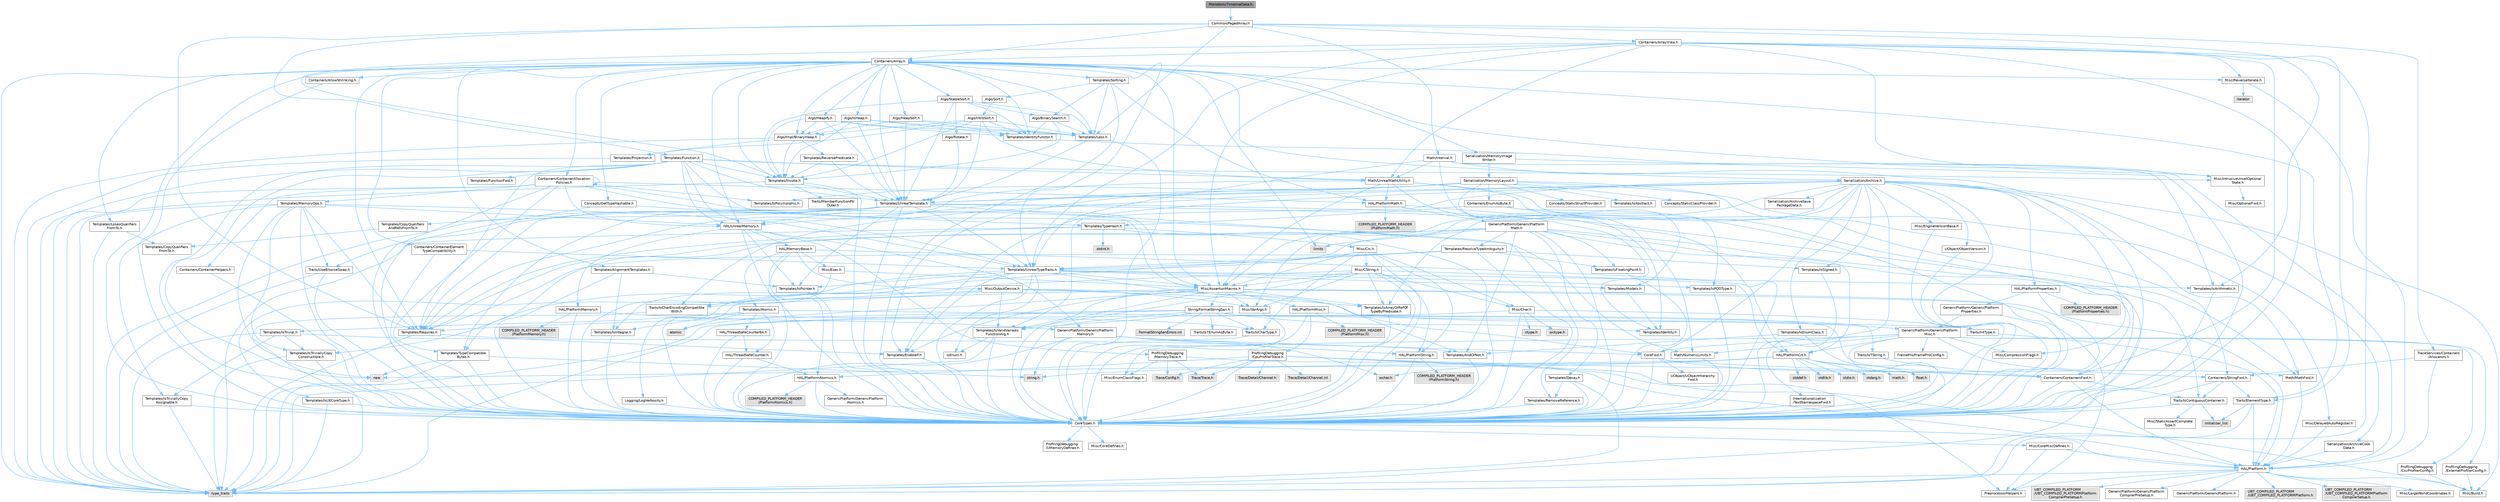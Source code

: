 digraph "MonotonicTimelineData.h"
{
 // INTERACTIVE_SVG=YES
 // LATEX_PDF_SIZE
  bgcolor="transparent";
  edge [fontname=Helvetica,fontsize=10,labelfontname=Helvetica,labelfontsize=10];
  node [fontname=Helvetica,fontsize=10,shape=box,height=0.2,width=0.4];
  Node1 [id="Node000001",label="MonotonicTimelineData.h",height=0.2,width=0.4,color="gray40", fillcolor="grey60", style="filled", fontcolor="black",tooltip=" "];
  Node1 -> Node2 [id="edge1_Node000001_Node000002",color="steelblue1",style="solid",tooltip=" "];
  Node2 [id="Node000002",label="Common/PagedArray.h",height=0.2,width=0.4,color="grey40", fillcolor="white", style="filled",URL="$d9/d7a/Developer_2TraceServices_2Public_2Common_2PagedArray_8h.html",tooltip=" "];
  Node2 -> Node3 [id="edge2_Node000002_Node000003",color="steelblue1",style="solid",tooltip=" "];
  Node3 [id="Node000003",label="TraceServices/Containers\l/Allocators.h",height=0.2,width=0.4,color="grey40", fillcolor="white", style="filled",URL="$db/db1/Allocators_8h.html",tooltip=" "];
  Node3 -> Node4 [id="edge3_Node000003_Node000004",color="steelblue1",style="solid",tooltip=" "];
  Node4 [id="Node000004",label="HAL/Platform.h",height=0.2,width=0.4,color="grey40", fillcolor="white", style="filled",URL="$d9/dd0/Platform_8h.html",tooltip=" "];
  Node4 -> Node5 [id="edge4_Node000004_Node000005",color="steelblue1",style="solid",tooltip=" "];
  Node5 [id="Node000005",label="Misc/Build.h",height=0.2,width=0.4,color="grey40", fillcolor="white", style="filled",URL="$d3/dbb/Build_8h.html",tooltip=" "];
  Node4 -> Node6 [id="edge5_Node000004_Node000006",color="steelblue1",style="solid",tooltip=" "];
  Node6 [id="Node000006",label="Misc/LargeWorldCoordinates.h",height=0.2,width=0.4,color="grey40", fillcolor="white", style="filled",URL="$d2/dcb/LargeWorldCoordinates_8h.html",tooltip=" "];
  Node4 -> Node7 [id="edge6_Node000004_Node000007",color="steelblue1",style="solid",tooltip=" "];
  Node7 [id="Node000007",label="type_traits",height=0.2,width=0.4,color="grey60", fillcolor="#E0E0E0", style="filled",tooltip=" "];
  Node4 -> Node8 [id="edge7_Node000004_Node000008",color="steelblue1",style="solid",tooltip=" "];
  Node8 [id="Node000008",label="PreprocessorHelpers.h",height=0.2,width=0.4,color="grey40", fillcolor="white", style="filled",URL="$db/ddb/PreprocessorHelpers_8h.html",tooltip=" "];
  Node4 -> Node9 [id="edge8_Node000004_Node000009",color="steelblue1",style="solid",tooltip=" "];
  Node9 [id="Node000009",label="UBT_COMPILED_PLATFORM\l/UBT_COMPILED_PLATFORMPlatform\lCompilerPreSetup.h",height=0.2,width=0.4,color="grey60", fillcolor="#E0E0E0", style="filled",tooltip=" "];
  Node4 -> Node10 [id="edge9_Node000004_Node000010",color="steelblue1",style="solid",tooltip=" "];
  Node10 [id="Node000010",label="GenericPlatform/GenericPlatform\lCompilerPreSetup.h",height=0.2,width=0.4,color="grey40", fillcolor="white", style="filled",URL="$d9/dc8/GenericPlatformCompilerPreSetup_8h.html",tooltip=" "];
  Node4 -> Node11 [id="edge10_Node000004_Node000011",color="steelblue1",style="solid",tooltip=" "];
  Node11 [id="Node000011",label="GenericPlatform/GenericPlatform.h",height=0.2,width=0.4,color="grey40", fillcolor="white", style="filled",URL="$d6/d84/GenericPlatform_8h.html",tooltip=" "];
  Node4 -> Node12 [id="edge11_Node000004_Node000012",color="steelblue1",style="solid",tooltip=" "];
  Node12 [id="Node000012",label="UBT_COMPILED_PLATFORM\l/UBT_COMPILED_PLATFORMPlatform.h",height=0.2,width=0.4,color="grey60", fillcolor="#E0E0E0", style="filled",tooltip=" "];
  Node4 -> Node13 [id="edge12_Node000004_Node000013",color="steelblue1",style="solid",tooltip=" "];
  Node13 [id="Node000013",label="UBT_COMPILED_PLATFORM\l/UBT_COMPILED_PLATFORMPlatform\lCompilerSetup.h",height=0.2,width=0.4,color="grey60", fillcolor="#E0E0E0", style="filled",tooltip=" "];
  Node3 -> Node14 [id="edge13_Node000003_Node000014",color="steelblue1",style="solid",tooltip=" "];
  Node14 [id="Node000014",label="Containers/StringFwd.h",height=0.2,width=0.4,color="grey40", fillcolor="white", style="filled",URL="$df/d37/StringFwd_8h.html",tooltip=" "];
  Node14 -> Node15 [id="edge14_Node000014_Node000015",color="steelblue1",style="solid",tooltip=" "];
  Node15 [id="Node000015",label="CoreTypes.h",height=0.2,width=0.4,color="grey40", fillcolor="white", style="filled",URL="$dc/dec/CoreTypes_8h.html",tooltip=" "];
  Node15 -> Node4 [id="edge15_Node000015_Node000004",color="steelblue1",style="solid",tooltip=" "];
  Node15 -> Node16 [id="edge16_Node000015_Node000016",color="steelblue1",style="solid",tooltip=" "];
  Node16 [id="Node000016",label="ProfilingDebugging\l/UMemoryDefines.h",height=0.2,width=0.4,color="grey40", fillcolor="white", style="filled",URL="$d2/da2/UMemoryDefines_8h.html",tooltip=" "];
  Node15 -> Node17 [id="edge17_Node000015_Node000017",color="steelblue1",style="solid",tooltip=" "];
  Node17 [id="Node000017",label="Misc/CoreMiscDefines.h",height=0.2,width=0.4,color="grey40", fillcolor="white", style="filled",URL="$da/d38/CoreMiscDefines_8h.html",tooltip=" "];
  Node17 -> Node4 [id="edge18_Node000017_Node000004",color="steelblue1",style="solid",tooltip=" "];
  Node17 -> Node8 [id="edge19_Node000017_Node000008",color="steelblue1",style="solid",tooltip=" "];
  Node15 -> Node18 [id="edge20_Node000015_Node000018",color="steelblue1",style="solid",tooltip=" "];
  Node18 [id="Node000018",label="Misc/CoreDefines.h",height=0.2,width=0.4,color="grey40", fillcolor="white", style="filled",URL="$d3/dd2/CoreDefines_8h.html",tooltip=" "];
  Node14 -> Node19 [id="edge21_Node000014_Node000019",color="steelblue1",style="solid",tooltip=" "];
  Node19 [id="Node000019",label="Traits/ElementType.h",height=0.2,width=0.4,color="grey40", fillcolor="white", style="filled",URL="$d5/d4f/ElementType_8h.html",tooltip=" "];
  Node19 -> Node4 [id="edge22_Node000019_Node000004",color="steelblue1",style="solid",tooltip=" "];
  Node19 -> Node20 [id="edge23_Node000019_Node000020",color="steelblue1",style="solid",tooltip=" "];
  Node20 [id="Node000020",label="initializer_list",height=0.2,width=0.4,color="grey60", fillcolor="#E0E0E0", style="filled",tooltip=" "];
  Node19 -> Node7 [id="edge24_Node000019_Node000007",color="steelblue1",style="solid",tooltip=" "];
  Node14 -> Node21 [id="edge25_Node000014_Node000021",color="steelblue1",style="solid",tooltip=" "];
  Node21 [id="Node000021",label="Traits/IsContiguousContainer.h",height=0.2,width=0.4,color="grey40", fillcolor="white", style="filled",URL="$d5/d3c/IsContiguousContainer_8h.html",tooltip=" "];
  Node21 -> Node15 [id="edge26_Node000021_Node000015",color="steelblue1",style="solid",tooltip=" "];
  Node21 -> Node22 [id="edge27_Node000021_Node000022",color="steelblue1",style="solid",tooltip=" "];
  Node22 [id="Node000022",label="Misc/StaticAssertComplete\lType.h",height=0.2,width=0.4,color="grey40", fillcolor="white", style="filled",URL="$d5/d4e/StaticAssertCompleteType_8h.html",tooltip=" "];
  Node21 -> Node20 [id="edge28_Node000021_Node000020",color="steelblue1",style="solid",tooltip=" "];
  Node2 -> Node23 [id="edge29_Node000002_Node000023",color="steelblue1",style="solid",tooltip=" "];
  Node23 [id="Node000023",label="Containers/Array.h",height=0.2,width=0.4,color="grey40", fillcolor="white", style="filled",URL="$df/dd0/Array_8h.html",tooltip=" "];
  Node23 -> Node15 [id="edge30_Node000023_Node000015",color="steelblue1",style="solid",tooltip=" "];
  Node23 -> Node24 [id="edge31_Node000023_Node000024",color="steelblue1",style="solid",tooltip=" "];
  Node24 [id="Node000024",label="Misc/AssertionMacros.h",height=0.2,width=0.4,color="grey40", fillcolor="white", style="filled",URL="$d0/dfa/AssertionMacros_8h.html",tooltip=" "];
  Node24 -> Node15 [id="edge32_Node000024_Node000015",color="steelblue1",style="solid",tooltip=" "];
  Node24 -> Node4 [id="edge33_Node000024_Node000004",color="steelblue1",style="solid",tooltip=" "];
  Node24 -> Node25 [id="edge34_Node000024_Node000025",color="steelblue1",style="solid",tooltip=" "];
  Node25 [id="Node000025",label="HAL/PlatformMisc.h",height=0.2,width=0.4,color="grey40", fillcolor="white", style="filled",URL="$d0/df5/PlatformMisc_8h.html",tooltip=" "];
  Node25 -> Node15 [id="edge35_Node000025_Node000015",color="steelblue1",style="solid",tooltip=" "];
  Node25 -> Node26 [id="edge36_Node000025_Node000026",color="steelblue1",style="solid",tooltip=" "];
  Node26 [id="Node000026",label="GenericPlatform/GenericPlatform\lMisc.h",height=0.2,width=0.4,color="grey40", fillcolor="white", style="filled",URL="$db/d9a/GenericPlatformMisc_8h.html",tooltip=" "];
  Node26 -> Node14 [id="edge37_Node000026_Node000014",color="steelblue1",style="solid",tooltip=" "];
  Node26 -> Node27 [id="edge38_Node000026_Node000027",color="steelblue1",style="solid",tooltip=" "];
  Node27 [id="Node000027",label="CoreFwd.h",height=0.2,width=0.4,color="grey40", fillcolor="white", style="filled",URL="$d1/d1e/CoreFwd_8h.html",tooltip=" "];
  Node27 -> Node15 [id="edge39_Node000027_Node000015",color="steelblue1",style="solid",tooltip=" "];
  Node27 -> Node28 [id="edge40_Node000027_Node000028",color="steelblue1",style="solid",tooltip=" "];
  Node28 [id="Node000028",label="Containers/ContainersFwd.h",height=0.2,width=0.4,color="grey40", fillcolor="white", style="filled",URL="$d4/d0a/ContainersFwd_8h.html",tooltip=" "];
  Node28 -> Node4 [id="edge41_Node000028_Node000004",color="steelblue1",style="solid",tooltip=" "];
  Node28 -> Node15 [id="edge42_Node000028_Node000015",color="steelblue1",style="solid",tooltip=" "];
  Node28 -> Node21 [id="edge43_Node000028_Node000021",color="steelblue1",style="solid",tooltip=" "];
  Node27 -> Node29 [id="edge44_Node000027_Node000029",color="steelblue1",style="solid",tooltip=" "];
  Node29 [id="Node000029",label="Math/MathFwd.h",height=0.2,width=0.4,color="grey40", fillcolor="white", style="filled",URL="$d2/d10/MathFwd_8h.html",tooltip=" "];
  Node29 -> Node4 [id="edge45_Node000029_Node000004",color="steelblue1",style="solid",tooltip=" "];
  Node27 -> Node30 [id="edge46_Node000027_Node000030",color="steelblue1",style="solid",tooltip=" "];
  Node30 [id="Node000030",label="UObject/UObjectHierarchy\lFwd.h",height=0.2,width=0.4,color="grey40", fillcolor="white", style="filled",URL="$d3/d13/UObjectHierarchyFwd_8h.html",tooltip=" "];
  Node26 -> Node15 [id="edge47_Node000026_Node000015",color="steelblue1",style="solid",tooltip=" "];
  Node26 -> Node31 [id="edge48_Node000026_Node000031",color="steelblue1",style="solid",tooltip=" "];
  Node31 [id="Node000031",label="FramePro/FrameProConfig.h",height=0.2,width=0.4,color="grey40", fillcolor="white", style="filled",URL="$d7/d90/FrameProConfig_8h.html",tooltip=" "];
  Node26 -> Node32 [id="edge49_Node000026_Node000032",color="steelblue1",style="solid",tooltip=" "];
  Node32 [id="Node000032",label="HAL/PlatformCrt.h",height=0.2,width=0.4,color="grey40", fillcolor="white", style="filled",URL="$d8/d75/PlatformCrt_8h.html",tooltip=" "];
  Node32 -> Node33 [id="edge50_Node000032_Node000033",color="steelblue1",style="solid",tooltip=" "];
  Node33 [id="Node000033",label="new",height=0.2,width=0.4,color="grey60", fillcolor="#E0E0E0", style="filled",tooltip=" "];
  Node32 -> Node34 [id="edge51_Node000032_Node000034",color="steelblue1",style="solid",tooltip=" "];
  Node34 [id="Node000034",label="wchar.h",height=0.2,width=0.4,color="grey60", fillcolor="#E0E0E0", style="filled",tooltip=" "];
  Node32 -> Node35 [id="edge52_Node000032_Node000035",color="steelblue1",style="solid",tooltip=" "];
  Node35 [id="Node000035",label="stddef.h",height=0.2,width=0.4,color="grey60", fillcolor="#E0E0E0", style="filled",tooltip=" "];
  Node32 -> Node36 [id="edge53_Node000032_Node000036",color="steelblue1",style="solid",tooltip=" "];
  Node36 [id="Node000036",label="stdlib.h",height=0.2,width=0.4,color="grey60", fillcolor="#E0E0E0", style="filled",tooltip=" "];
  Node32 -> Node37 [id="edge54_Node000032_Node000037",color="steelblue1",style="solid",tooltip=" "];
  Node37 [id="Node000037",label="stdio.h",height=0.2,width=0.4,color="grey60", fillcolor="#E0E0E0", style="filled",tooltip=" "];
  Node32 -> Node38 [id="edge55_Node000032_Node000038",color="steelblue1",style="solid",tooltip=" "];
  Node38 [id="Node000038",label="stdarg.h",height=0.2,width=0.4,color="grey60", fillcolor="#E0E0E0", style="filled",tooltip=" "];
  Node32 -> Node39 [id="edge56_Node000032_Node000039",color="steelblue1",style="solid",tooltip=" "];
  Node39 [id="Node000039",label="math.h",height=0.2,width=0.4,color="grey60", fillcolor="#E0E0E0", style="filled",tooltip=" "];
  Node32 -> Node40 [id="edge57_Node000032_Node000040",color="steelblue1",style="solid",tooltip=" "];
  Node40 [id="Node000040",label="float.h",height=0.2,width=0.4,color="grey60", fillcolor="#E0E0E0", style="filled",tooltip=" "];
  Node32 -> Node41 [id="edge58_Node000032_Node000041",color="steelblue1",style="solid",tooltip=" "];
  Node41 [id="Node000041",label="string.h",height=0.2,width=0.4,color="grey60", fillcolor="#E0E0E0", style="filled",tooltip=" "];
  Node26 -> Node42 [id="edge59_Node000026_Node000042",color="steelblue1",style="solid",tooltip=" "];
  Node42 [id="Node000042",label="Math/NumericLimits.h",height=0.2,width=0.4,color="grey40", fillcolor="white", style="filled",URL="$df/d1b/NumericLimits_8h.html",tooltip=" "];
  Node42 -> Node15 [id="edge60_Node000042_Node000015",color="steelblue1",style="solid",tooltip=" "];
  Node26 -> Node43 [id="edge61_Node000026_Node000043",color="steelblue1",style="solid",tooltip=" "];
  Node43 [id="Node000043",label="Misc/CompressionFlags.h",height=0.2,width=0.4,color="grey40", fillcolor="white", style="filled",URL="$d9/d76/CompressionFlags_8h.html",tooltip=" "];
  Node26 -> Node44 [id="edge62_Node000026_Node000044",color="steelblue1",style="solid",tooltip=" "];
  Node44 [id="Node000044",label="Misc/EnumClassFlags.h",height=0.2,width=0.4,color="grey40", fillcolor="white", style="filled",URL="$d8/de7/EnumClassFlags_8h.html",tooltip=" "];
  Node26 -> Node45 [id="edge63_Node000026_Node000045",color="steelblue1",style="solid",tooltip=" "];
  Node45 [id="Node000045",label="ProfilingDebugging\l/CsvProfilerConfig.h",height=0.2,width=0.4,color="grey40", fillcolor="white", style="filled",URL="$d3/d88/CsvProfilerConfig_8h.html",tooltip=" "];
  Node45 -> Node5 [id="edge64_Node000045_Node000005",color="steelblue1",style="solid",tooltip=" "];
  Node26 -> Node46 [id="edge65_Node000026_Node000046",color="steelblue1",style="solid",tooltip=" "];
  Node46 [id="Node000046",label="ProfilingDebugging\l/ExternalProfilerConfig.h",height=0.2,width=0.4,color="grey40", fillcolor="white", style="filled",URL="$d3/dbb/ExternalProfilerConfig_8h.html",tooltip=" "];
  Node46 -> Node5 [id="edge66_Node000046_Node000005",color="steelblue1",style="solid",tooltip=" "];
  Node25 -> Node47 [id="edge67_Node000025_Node000047",color="steelblue1",style="solid",tooltip=" "];
  Node47 [id="Node000047",label="COMPILED_PLATFORM_HEADER\l(PlatformMisc.h)",height=0.2,width=0.4,color="grey60", fillcolor="#E0E0E0", style="filled",tooltip=" "];
  Node25 -> Node48 [id="edge68_Node000025_Node000048",color="steelblue1",style="solid",tooltip=" "];
  Node48 [id="Node000048",label="ProfilingDebugging\l/CpuProfilerTrace.h",height=0.2,width=0.4,color="grey40", fillcolor="white", style="filled",URL="$da/dcb/CpuProfilerTrace_8h.html",tooltip=" "];
  Node48 -> Node15 [id="edge69_Node000048_Node000015",color="steelblue1",style="solid",tooltip=" "];
  Node48 -> Node28 [id="edge70_Node000048_Node000028",color="steelblue1",style="solid",tooltip=" "];
  Node48 -> Node49 [id="edge71_Node000048_Node000049",color="steelblue1",style="solid",tooltip=" "];
  Node49 [id="Node000049",label="HAL/PlatformAtomics.h",height=0.2,width=0.4,color="grey40", fillcolor="white", style="filled",URL="$d3/d36/PlatformAtomics_8h.html",tooltip=" "];
  Node49 -> Node15 [id="edge72_Node000049_Node000015",color="steelblue1",style="solid",tooltip=" "];
  Node49 -> Node50 [id="edge73_Node000049_Node000050",color="steelblue1",style="solid",tooltip=" "];
  Node50 [id="Node000050",label="GenericPlatform/GenericPlatform\lAtomics.h",height=0.2,width=0.4,color="grey40", fillcolor="white", style="filled",URL="$da/d72/GenericPlatformAtomics_8h.html",tooltip=" "];
  Node50 -> Node15 [id="edge74_Node000050_Node000015",color="steelblue1",style="solid",tooltip=" "];
  Node49 -> Node51 [id="edge75_Node000049_Node000051",color="steelblue1",style="solid",tooltip=" "];
  Node51 [id="Node000051",label="COMPILED_PLATFORM_HEADER\l(PlatformAtomics.h)",height=0.2,width=0.4,color="grey60", fillcolor="#E0E0E0", style="filled",tooltip=" "];
  Node48 -> Node8 [id="edge76_Node000048_Node000008",color="steelblue1",style="solid",tooltip=" "];
  Node48 -> Node5 [id="edge77_Node000048_Node000005",color="steelblue1",style="solid",tooltip=" "];
  Node48 -> Node52 [id="edge78_Node000048_Node000052",color="steelblue1",style="solid",tooltip=" "];
  Node52 [id="Node000052",label="Trace/Config.h",height=0.2,width=0.4,color="grey60", fillcolor="#E0E0E0", style="filled",tooltip=" "];
  Node48 -> Node53 [id="edge79_Node000048_Node000053",color="steelblue1",style="solid",tooltip=" "];
  Node53 [id="Node000053",label="Trace/Detail/Channel.h",height=0.2,width=0.4,color="grey60", fillcolor="#E0E0E0", style="filled",tooltip=" "];
  Node48 -> Node54 [id="edge80_Node000048_Node000054",color="steelblue1",style="solid",tooltip=" "];
  Node54 [id="Node000054",label="Trace/Detail/Channel.inl",height=0.2,width=0.4,color="grey60", fillcolor="#E0E0E0", style="filled",tooltip=" "];
  Node48 -> Node55 [id="edge81_Node000048_Node000055",color="steelblue1",style="solid",tooltip=" "];
  Node55 [id="Node000055",label="Trace/Trace.h",height=0.2,width=0.4,color="grey60", fillcolor="#E0E0E0", style="filled",tooltip=" "];
  Node24 -> Node8 [id="edge82_Node000024_Node000008",color="steelblue1",style="solid",tooltip=" "];
  Node24 -> Node56 [id="edge83_Node000024_Node000056",color="steelblue1",style="solid",tooltip=" "];
  Node56 [id="Node000056",label="Templates/EnableIf.h",height=0.2,width=0.4,color="grey40", fillcolor="white", style="filled",URL="$d7/d60/EnableIf_8h.html",tooltip=" "];
  Node56 -> Node15 [id="edge84_Node000056_Node000015",color="steelblue1",style="solid",tooltip=" "];
  Node24 -> Node57 [id="edge85_Node000024_Node000057",color="steelblue1",style="solid",tooltip=" "];
  Node57 [id="Node000057",label="Templates/IsArrayOrRefOf\lTypeByPredicate.h",height=0.2,width=0.4,color="grey40", fillcolor="white", style="filled",URL="$d6/da1/IsArrayOrRefOfTypeByPredicate_8h.html",tooltip=" "];
  Node57 -> Node15 [id="edge86_Node000057_Node000015",color="steelblue1",style="solid",tooltip=" "];
  Node24 -> Node58 [id="edge87_Node000024_Node000058",color="steelblue1",style="solid",tooltip=" "];
  Node58 [id="Node000058",label="Templates/IsValidVariadic\lFunctionArg.h",height=0.2,width=0.4,color="grey40", fillcolor="white", style="filled",URL="$d0/dc8/IsValidVariadicFunctionArg_8h.html",tooltip=" "];
  Node58 -> Node15 [id="edge88_Node000058_Node000015",color="steelblue1",style="solid",tooltip=" "];
  Node58 -> Node59 [id="edge89_Node000058_Node000059",color="steelblue1",style="solid",tooltip=" "];
  Node59 [id="Node000059",label="IsEnum.h",height=0.2,width=0.4,color="grey40", fillcolor="white", style="filled",URL="$d4/de5/IsEnum_8h.html",tooltip=" "];
  Node58 -> Node7 [id="edge90_Node000058_Node000007",color="steelblue1",style="solid",tooltip=" "];
  Node24 -> Node60 [id="edge91_Node000024_Node000060",color="steelblue1",style="solid",tooltip=" "];
  Node60 [id="Node000060",label="Traits/IsCharEncodingCompatible\lWith.h",height=0.2,width=0.4,color="grey40", fillcolor="white", style="filled",URL="$df/dd1/IsCharEncodingCompatibleWith_8h.html",tooltip=" "];
  Node60 -> Node7 [id="edge92_Node000060_Node000007",color="steelblue1",style="solid",tooltip=" "];
  Node60 -> Node61 [id="edge93_Node000060_Node000061",color="steelblue1",style="solid",tooltip=" "];
  Node61 [id="Node000061",label="Traits/IsCharType.h",height=0.2,width=0.4,color="grey40", fillcolor="white", style="filled",URL="$db/d51/IsCharType_8h.html",tooltip=" "];
  Node61 -> Node15 [id="edge94_Node000061_Node000015",color="steelblue1",style="solid",tooltip=" "];
  Node24 -> Node62 [id="edge95_Node000024_Node000062",color="steelblue1",style="solid",tooltip=" "];
  Node62 [id="Node000062",label="Misc/VarArgs.h",height=0.2,width=0.4,color="grey40", fillcolor="white", style="filled",URL="$d5/d6f/VarArgs_8h.html",tooltip=" "];
  Node62 -> Node15 [id="edge96_Node000062_Node000015",color="steelblue1",style="solid",tooltip=" "];
  Node24 -> Node63 [id="edge97_Node000024_Node000063",color="steelblue1",style="solid",tooltip=" "];
  Node63 [id="Node000063",label="String/FormatStringSan.h",height=0.2,width=0.4,color="grey40", fillcolor="white", style="filled",URL="$d3/d8b/FormatStringSan_8h.html",tooltip=" "];
  Node63 -> Node7 [id="edge98_Node000063_Node000007",color="steelblue1",style="solid",tooltip=" "];
  Node63 -> Node15 [id="edge99_Node000063_Node000015",color="steelblue1",style="solid",tooltip=" "];
  Node63 -> Node64 [id="edge100_Node000063_Node000064",color="steelblue1",style="solid",tooltip=" "];
  Node64 [id="Node000064",label="Templates/Requires.h",height=0.2,width=0.4,color="grey40", fillcolor="white", style="filled",URL="$dc/d96/Requires_8h.html",tooltip=" "];
  Node64 -> Node56 [id="edge101_Node000064_Node000056",color="steelblue1",style="solid",tooltip=" "];
  Node64 -> Node7 [id="edge102_Node000064_Node000007",color="steelblue1",style="solid",tooltip=" "];
  Node63 -> Node65 [id="edge103_Node000063_Node000065",color="steelblue1",style="solid",tooltip=" "];
  Node65 [id="Node000065",label="Templates/Identity.h",height=0.2,width=0.4,color="grey40", fillcolor="white", style="filled",URL="$d0/dd5/Identity_8h.html",tooltip=" "];
  Node63 -> Node58 [id="edge104_Node000063_Node000058",color="steelblue1",style="solid",tooltip=" "];
  Node63 -> Node61 [id="edge105_Node000063_Node000061",color="steelblue1",style="solid",tooltip=" "];
  Node63 -> Node66 [id="edge106_Node000063_Node000066",color="steelblue1",style="solid",tooltip=" "];
  Node66 [id="Node000066",label="Traits/IsTEnumAsByte.h",height=0.2,width=0.4,color="grey40", fillcolor="white", style="filled",URL="$d1/de6/IsTEnumAsByte_8h.html",tooltip=" "];
  Node63 -> Node67 [id="edge107_Node000063_Node000067",color="steelblue1",style="solid",tooltip=" "];
  Node67 [id="Node000067",label="Traits/IsTString.h",height=0.2,width=0.4,color="grey40", fillcolor="white", style="filled",URL="$d0/df8/IsTString_8h.html",tooltip=" "];
  Node67 -> Node28 [id="edge108_Node000067_Node000028",color="steelblue1",style="solid",tooltip=" "];
  Node63 -> Node28 [id="edge109_Node000063_Node000028",color="steelblue1",style="solid",tooltip=" "];
  Node63 -> Node68 [id="edge110_Node000063_Node000068",color="steelblue1",style="solid",tooltip=" "];
  Node68 [id="Node000068",label="FormatStringSanErrors.inl",height=0.2,width=0.4,color="grey60", fillcolor="#E0E0E0", style="filled",tooltip=" "];
  Node24 -> Node69 [id="edge111_Node000024_Node000069",color="steelblue1",style="solid",tooltip=" "];
  Node69 [id="Node000069",label="atomic",height=0.2,width=0.4,color="grey60", fillcolor="#E0E0E0", style="filled",tooltip=" "];
  Node23 -> Node70 [id="edge112_Node000023_Node000070",color="steelblue1",style="solid",tooltip=" "];
  Node70 [id="Node000070",label="Misc/IntrusiveUnsetOptional\lState.h",height=0.2,width=0.4,color="grey40", fillcolor="white", style="filled",URL="$d2/d0a/IntrusiveUnsetOptionalState_8h.html",tooltip=" "];
  Node70 -> Node71 [id="edge113_Node000070_Node000071",color="steelblue1",style="solid",tooltip=" "];
  Node71 [id="Node000071",label="Misc/OptionalFwd.h",height=0.2,width=0.4,color="grey40", fillcolor="white", style="filled",URL="$dc/d50/OptionalFwd_8h.html",tooltip=" "];
  Node23 -> Node72 [id="edge114_Node000023_Node000072",color="steelblue1",style="solid",tooltip=" "];
  Node72 [id="Node000072",label="Misc/ReverseIterate.h",height=0.2,width=0.4,color="grey40", fillcolor="white", style="filled",URL="$db/de3/ReverseIterate_8h.html",tooltip=" "];
  Node72 -> Node4 [id="edge115_Node000072_Node000004",color="steelblue1",style="solid",tooltip=" "];
  Node72 -> Node73 [id="edge116_Node000072_Node000073",color="steelblue1",style="solid",tooltip=" "];
  Node73 [id="Node000073",label="iterator",height=0.2,width=0.4,color="grey60", fillcolor="#E0E0E0", style="filled",tooltip=" "];
  Node23 -> Node74 [id="edge117_Node000023_Node000074",color="steelblue1",style="solid",tooltip=" "];
  Node74 [id="Node000074",label="HAL/UnrealMemory.h",height=0.2,width=0.4,color="grey40", fillcolor="white", style="filled",URL="$d9/d96/UnrealMemory_8h.html",tooltip=" "];
  Node74 -> Node15 [id="edge118_Node000074_Node000015",color="steelblue1",style="solid",tooltip=" "];
  Node74 -> Node75 [id="edge119_Node000074_Node000075",color="steelblue1",style="solid",tooltip=" "];
  Node75 [id="Node000075",label="GenericPlatform/GenericPlatform\lMemory.h",height=0.2,width=0.4,color="grey40", fillcolor="white", style="filled",URL="$dd/d22/GenericPlatformMemory_8h.html",tooltip=" "];
  Node75 -> Node27 [id="edge120_Node000075_Node000027",color="steelblue1",style="solid",tooltip=" "];
  Node75 -> Node15 [id="edge121_Node000075_Node000015",color="steelblue1",style="solid",tooltip=" "];
  Node75 -> Node76 [id="edge122_Node000075_Node000076",color="steelblue1",style="solid",tooltip=" "];
  Node76 [id="Node000076",label="HAL/PlatformString.h",height=0.2,width=0.4,color="grey40", fillcolor="white", style="filled",URL="$db/db5/PlatformString_8h.html",tooltip=" "];
  Node76 -> Node15 [id="edge123_Node000076_Node000015",color="steelblue1",style="solid",tooltip=" "];
  Node76 -> Node77 [id="edge124_Node000076_Node000077",color="steelblue1",style="solid",tooltip=" "];
  Node77 [id="Node000077",label="COMPILED_PLATFORM_HEADER\l(PlatformString.h)",height=0.2,width=0.4,color="grey60", fillcolor="#E0E0E0", style="filled",tooltip=" "];
  Node75 -> Node41 [id="edge125_Node000075_Node000041",color="steelblue1",style="solid",tooltip=" "];
  Node75 -> Node34 [id="edge126_Node000075_Node000034",color="steelblue1",style="solid",tooltip=" "];
  Node74 -> Node78 [id="edge127_Node000074_Node000078",color="steelblue1",style="solid",tooltip=" "];
  Node78 [id="Node000078",label="HAL/MemoryBase.h",height=0.2,width=0.4,color="grey40", fillcolor="white", style="filled",URL="$d6/d9f/MemoryBase_8h.html",tooltip=" "];
  Node78 -> Node15 [id="edge128_Node000078_Node000015",color="steelblue1",style="solid",tooltip=" "];
  Node78 -> Node49 [id="edge129_Node000078_Node000049",color="steelblue1",style="solid",tooltip=" "];
  Node78 -> Node32 [id="edge130_Node000078_Node000032",color="steelblue1",style="solid",tooltip=" "];
  Node78 -> Node79 [id="edge131_Node000078_Node000079",color="steelblue1",style="solid",tooltip=" "];
  Node79 [id="Node000079",label="Misc/Exec.h",height=0.2,width=0.4,color="grey40", fillcolor="white", style="filled",URL="$de/ddb/Exec_8h.html",tooltip=" "];
  Node79 -> Node15 [id="edge132_Node000079_Node000015",color="steelblue1",style="solid",tooltip=" "];
  Node79 -> Node24 [id="edge133_Node000079_Node000024",color="steelblue1",style="solid",tooltip=" "];
  Node78 -> Node80 [id="edge134_Node000078_Node000080",color="steelblue1",style="solid",tooltip=" "];
  Node80 [id="Node000080",label="Misc/OutputDevice.h",height=0.2,width=0.4,color="grey40", fillcolor="white", style="filled",URL="$d7/d32/OutputDevice_8h.html",tooltip=" "];
  Node80 -> Node27 [id="edge135_Node000080_Node000027",color="steelblue1",style="solid",tooltip=" "];
  Node80 -> Node15 [id="edge136_Node000080_Node000015",color="steelblue1",style="solid",tooltip=" "];
  Node80 -> Node81 [id="edge137_Node000080_Node000081",color="steelblue1",style="solid",tooltip=" "];
  Node81 [id="Node000081",label="Logging/LogVerbosity.h",height=0.2,width=0.4,color="grey40", fillcolor="white", style="filled",URL="$d2/d8f/LogVerbosity_8h.html",tooltip=" "];
  Node81 -> Node15 [id="edge138_Node000081_Node000015",color="steelblue1",style="solid",tooltip=" "];
  Node80 -> Node62 [id="edge139_Node000080_Node000062",color="steelblue1",style="solid",tooltip=" "];
  Node80 -> Node57 [id="edge140_Node000080_Node000057",color="steelblue1",style="solid",tooltip=" "];
  Node80 -> Node58 [id="edge141_Node000080_Node000058",color="steelblue1",style="solid",tooltip=" "];
  Node80 -> Node60 [id="edge142_Node000080_Node000060",color="steelblue1",style="solid",tooltip=" "];
  Node78 -> Node82 [id="edge143_Node000078_Node000082",color="steelblue1",style="solid",tooltip=" "];
  Node82 [id="Node000082",label="Templates/Atomic.h",height=0.2,width=0.4,color="grey40", fillcolor="white", style="filled",URL="$d3/d91/Atomic_8h.html",tooltip=" "];
  Node82 -> Node83 [id="edge144_Node000082_Node000083",color="steelblue1",style="solid",tooltip=" "];
  Node83 [id="Node000083",label="HAL/ThreadSafeCounter.h",height=0.2,width=0.4,color="grey40", fillcolor="white", style="filled",URL="$dc/dc9/ThreadSafeCounter_8h.html",tooltip=" "];
  Node83 -> Node15 [id="edge145_Node000083_Node000015",color="steelblue1",style="solid",tooltip=" "];
  Node83 -> Node49 [id="edge146_Node000083_Node000049",color="steelblue1",style="solid",tooltip=" "];
  Node82 -> Node84 [id="edge147_Node000082_Node000084",color="steelblue1",style="solid",tooltip=" "];
  Node84 [id="Node000084",label="HAL/ThreadSafeCounter64.h",height=0.2,width=0.4,color="grey40", fillcolor="white", style="filled",URL="$d0/d12/ThreadSafeCounter64_8h.html",tooltip=" "];
  Node84 -> Node15 [id="edge148_Node000084_Node000015",color="steelblue1",style="solid",tooltip=" "];
  Node84 -> Node83 [id="edge149_Node000084_Node000083",color="steelblue1",style="solid",tooltip=" "];
  Node82 -> Node85 [id="edge150_Node000082_Node000085",color="steelblue1",style="solid",tooltip=" "];
  Node85 [id="Node000085",label="Templates/IsIntegral.h",height=0.2,width=0.4,color="grey40", fillcolor="white", style="filled",URL="$da/d64/IsIntegral_8h.html",tooltip=" "];
  Node85 -> Node15 [id="edge151_Node000085_Node000015",color="steelblue1",style="solid",tooltip=" "];
  Node82 -> Node86 [id="edge152_Node000082_Node000086",color="steelblue1",style="solid",tooltip=" "];
  Node86 [id="Node000086",label="Templates/IsTrivial.h",height=0.2,width=0.4,color="grey40", fillcolor="white", style="filled",URL="$da/d4c/IsTrivial_8h.html",tooltip=" "];
  Node86 -> Node87 [id="edge153_Node000086_Node000087",color="steelblue1",style="solid",tooltip=" "];
  Node87 [id="Node000087",label="Templates/AndOrNot.h",height=0.2,width=0.4,color="grey40", fillcolor="white", style="filled",URL="$db/d0a/AndOrNot_8h.html",tooltip=" "];
  Node87 -> Node15 [id="edge154_Node000087_Node000015",color="steelblue1",style="solid",tooltip=" "];
  Node86 -> Node88 [id="edge155_Node000086_Node000088",color="steelblue1",style="solid",tooltip=" "];
  Node88 [id="Node000088",label="Templates/IsTriviallyCopy\lConstructible.h",height=0.2,width=0.4,color="grey40", fillcolor="white", style="filled",URL="$d3/d78/IsTriviallyCopyConstructible_8h.html",tooltip=" "];
  Node88 -> Node15 [id="edge156_Node000088_Node000015",color="steelblue1",style="solid",tooltip=" "];
  Node88 -> Node7 [id="edge157_Node000088_Node000007",color="steelblue1",style="solid",tooltip=" "];
  Node86 -> Node89 [id="edge158_Node000086_Node000089",color="steelblue1",style="solid",tooltip=" "];
  Node89 [id="Node000089",label="Templates/IsTriviallyCopy\lAssignable.h",height=0.2,width=0.4,color="grey40", fillcolor="white", style="filled",URL="$d2/df2/IsTriviallyCopyAssignable_8h.html",tooltip=" "];
  Node89 -> Node15 [id="edge159_Node000089_Node000015",color="steelblue1",style="solid",tooltip=" "];
  Node89 -> Node7 [id="edge160_Node000089_Node000007",color="steelblue1",style="solid",tooltip=" "];
  Node86 -> Node7 [id="edge161_Node000086_Node000007",color="steelblue1",style="solid",tooltip=" "];
  Node82 -> Node90 [id="edge162_Node000082_Node000090",color="steelblue1",style="solid",tooltip=" "];
  Node90 [id="Node000090",label="Traits/IntType.h",height=0.2,width=0.4,color="grey40", fillcolor="white", style="filled",URL="$d7/deb/IntType_8h.html",tooltip=" "];
  Node90 -> Node4 [id="edge163_Node000090_Node000004",color="steelblue1",style="solid",tooltip=" "];
  Node82 -> Node69 [id="edge164_Node000082_Node000069",color="steelblue1",style="solid",tooltip=" "];
  Node74 -> Node91 [id="edge165_Node000074_Node000091",color="steelblue1",style="solid",tooltip=" "];
  Node91 [id="Node000091",label="HAL/PlatformMemory.h",height=0.2,width=0.4,color="grey40", fillcolor="white", style="filled",URL="$de/d68/PlatformMemory_8h.html",tooltip=" "];
  Node91 -> Node15 [id="edge166_Node000091_Node000015",color="steelblue1",style="solid",tooltip=" "];
  Node91 -> Node75 [id="edge167_Node000091_Node000075",color="steelblue1",style="solid",tooltip=" "];
  Node91 -> Node92 [id="edge168_Node000091_Node000092",color="steelblue1",style="solid",tooltip=" "];
  Node92 [id="Node000092",label="COMPILED_PLATFORM_HEADER\l(PlatformMemory.h)",height=0.2,width=0.4,color="grey60", fillcolor="#E0E0E0", style="filled",tooltip=" "];
  Node74 -> Node93 [id="edge169_Node000074_Node000093",color="steelblue1",style="solid",tooltip=" "];
  Node93 [id="Node000093",label="ProfilingDebugging\l/MemoryTrace.h",height=0.2,width=0.4,color="grey40", fillcolor="white", style="filled",URL="$da/dd7/MemoryTrace_8h.html",tooltip=" "];
  Node93 -> Node4 [id="edge170_Node000093_Node000004",color="steelblue1",style="solid",tooltip=" "];
  Node93 -> Node44 [id="edge171_Node000093_Node000044",color="steelblue1",style="solid",tooltip=" "];
  Node93 -> Node52 [id="edge172_Node000093_Node000052",color="steelblue1",style="solid",tooltip=" "];
  Node93 -> Node55 [id="edge173_Node000093_Node000055",color="steelblue1",style="solid",tooltip=" "];
  Node74 -> Node94 [id="edge174_Node000074_Node000094",color="steelblue1",style="solid",tooltip=" "];
  Node94 [id="Node000094",label="Templates/IsPointer.h",height=0.2,width=0.4,color="grey40", fillcolor="white", style="filled",URL="$d7/d05/IsPointer_8h.html",tooltip=" "];
  Node94 -> Node15 [id="edge175_Node000094_Node000015",color="steelblue1",style="solid",tooltip=" "];
  Node23 -> Node95 [id="edge176_Node000023_Node000095",color="steelblue1",style="solid",tooltip=" "];
  Node95 [id="Node000095",label="Templates/UnrealTypeTraits.h",height=0.2,width=0.4,color="grey40", fillcolor="white", style="filled",URL="$d2/d2d/UnrealTypeTraits_8h.html",tooltip=" "];
  Node95 -> Node15 [id="edge177_Node000095_Node000015",color="steelblue1",style="solid",tooltip=" "];
  Node95 -> Node94 [id="edge178_Node000095_Node000094",color="steelblue1",style="solid",tooltip=" "];
  Node95 -> Node24 [id="edge179_Node000095_Node000024",color="steelblue1",style="solid",tooltip=" "];
  Node95 -> Node87 [id="edge180_Node000095_Node000087",color="steelblue1",style="solid",tooltip=" "];
  Node95 -> Node56 [id="edge181_Node000095_Node000056",color="steelblue1",style="solid",tooltip=" "];
  Node95 -> Node96 [id="edge182_Node000095_Node000096",color="steelblue1",style="solid",tooltip=" "];
  Node96 [id="Node000096",label="Templates/IsArithmetic.h",height=0.2,width=0.4,color="grey40", fillcolor="white", style="filled",URL="$d2/d5d/IsArithmetic_8h.html",tooltip=" "];
  Node96 -> Node15 [id="edge183_Node000096_Node000015",color="steelblue1",style="solid",tooltip=" "];
  Node95 -> Node59 [id="edge184_Node000095_Node000059",color="steelblue1",style="solid",tooltip=" "];
  Node95 -> Node97 [id="edge185_Node000095_Node000097",color="steelblue1",style="solid",tooltip=" "];
  Node97 [id="Node000097",label="Templates/Models.h",height=0.2,width=0.4,color="grey40", fillcolor="white", style="filled",URL="$d3/d0c/Models_8h.html",tooltip=" "];
  Node97 -> Node65 [id="edge186_Node000097_Node000065",color="steelblue1",style="solid",tooltip=" "];
  Node95 -> Node98 [id="edge187_Node000095_Node000098",color="steelblue1",style="solid",tooltip=" "];
  Node98 [id="Node000098",label="Templates/IsPODType.h",height=0.2,width=0.4,color="grey40", fillcolor="white", style="filled",URL="$d7/db1/IsPODType_8h.html",tooltip=" "];
  Node98 -> Node15 [id="edge188_Node000098_Node000015",color="steelblue1",style="solid",tooltip=" "];
  Node95 -> Node99 [id="edge189_Node000095_Node000099",color="steelblue1",style="solid",tooltip=" "];
  Node99 [id="Node000099",label="Templates/IsUECoreType.h",height=0.2,width=0.4,color="grey40", fillcolor="white", style="filled",URL="$d1/db8/IsUECoreType_8h.html",tooltip=" "];
  Node99 -> Node15 [id="edge190_Node000099_Node000015",color="steelblue1",style="solid",tooltip=" "];
  Node99 -> Node7 [id="edge191_Node000099_Node000007",color="steelblue1",style="solid",tooltip=" "];
  Node95 -> Node88 [id="edge192_Node000095_Node000088",color="steelblue1",style="solid",tooltip=" "];
  Node23 -> Node100 [id="edge193_Node000023_Node000100",color="steelblue1",style="solid",tooltip=" "];
  Node100 [id="Node000100",label="Templates/UnrealTemplate.h",height=0.2,width=0.4,color="grey40", fillcolor="white", style="filled",URL="$d4/d24/UnrealTemplate_8h.html",tooltip=" "];
  Node100 -> Node15 [id="edge194_Node000100_Node000015",color="steelblue1",style="solid",tooltip=" "];
  Node100 -> Node94 [id="edge195_Node000100_Node000094",color="steelblue1",style="solid",tooltip=" "];
  Node100 -> Node74 [id="edge196_Node000100_Node000074",color="steelblue1",style="solid",tooltip=" "];
  Node100 -> Node101 [id="edge197_Node000100_Node000101",color="steelblue1",style="solid",tooltip=" "];
  Node101 [id="Node000101",label="Templates/CopyQualifiers\lAndRefsFromTo.h",height=0.2,width=0.4,color="grey40", fillcolor="white", style="filled",URL="$d3/db3/CopyQualifiersAndRefsFromTo_8h.html",tooltip=" "];
  Node101 -> Node102 [id="edge198_Node000101_Node000102",color="steelblue1",style="solid",tooltip=" "];
  Node102 [id="Node000102",label="Templates/CopyQualifiers\lFromTo.h",height=0.2,width=0.4,color="grey40", fillcolor="white", style="filled",URL="$d5/db4/CopyQualifiersFromTo_8h.html",tooltip=" "];
  Node100 -> Node95 [id="edge199_Node000100_Node000095",color="steelblue1",style="solid",tooltip=" "];
  Node100 -> Node103 [id="edge200_Node000100_Node000103",color="steelblue1",style="solid",tooltip=" "];
  Node103 [id="Node000103",label="Templates/RemoveReference.h",height=0.2,width=0.4,color="grey40", fillcolor="white", style="filled",URL="$da/dbe/RemoveReference_8h.html",tooltip=" "];
  Node103 -> Node15 [id="edge201_Node000103_Node000015",color="steelblue1",style="solid",tooltip=" "];
  Node100 -> Node64 [id="edge202_Node000100_Node000064",color="steelblue1",style="solid",tooltip=" "];
  Node100 -> Node104 [id="edge203_Node000100_Node000104",color="steelblue1",style="solid",tooltip=" "];
  Node104 [id="Node000104",label="Templates/TypeCompatible\lBytes.h",height=0.2,width=0.4,color="grey40", fillcolor="white", style="filled",URL="$df/d0a/TypeCompatibleBytes_8h.html",tooltip=" "];
  Node104 -> Node15 [id="edge204_Node000104_Node000015",color="steelblue1",style="solid",tooltip=" "];
  Node104 -> Node41 [id="edge205_Node000104_Node000041",color="steelblue1",style="solid",tooltip=" "];
  Node104 -> Node33 [id="edge206_Node000104_Node000033",color="steelblue1",style="solid",tooltip=" "];
  Node104 -> Node7 [id="edge207_Node000104_Node000007",color="steelblue1",style="solid",tooltip=" "];
  Node100 -> Node65 [id="edge208_Node000100_Node000065",color="steelblue1",style="solid",tooltip=" "];
  Node100 -> Node21 [id="edge209_Node000100_Node000021",color="steelblue1",style="solid",tooltip=" "];
  Node100 -> Node105 [id="edge210_Node000100_Node000105",color="steelblue1",style="solid",tooltip=" "];
  Node105 [id="Node000105",label="Traits/UseBitwiseSwap.h",height=0.2,width=0.4,color="grey40", fillcolor="white", style="filled",URL="$db/df3/UseBitwiseSwap_8h.html",tooltip=" "];
  Node105 -> Node15 [id="edge211_Node000105_Node000015",color="steelblue1",style="solid",tooltip=" "];
  Node105 -> Node7 [id="edge212_Node000105_Node000007",color="steelblue1",style="solid",tooltip=" "];
  Node100 -> Node7 [id="edge213_Node000100_Node000007",color="steelblue1",style="solid",tooltip=" "];
  Node23 -> Node106 [id="edge214_Node000023_Node000106",color="steelblue1",style="solid",tooltip=" "];
  Node106 [id="Node000106",label="Containers/AllowShrinking.h",height=0.2,width=0.4,color="grey40", fillcolor="white", style="filled",URL="$d7/d1a/AllowShrinking_8h.html",tooltip=" "];
  Node106 -> Node15 [id="edge215_Node000106_Node000015",color="steelblue1",style="solid",tooltip=" "];
  Node23 -> Node107 [id="edge216_Node000023_Node000107",color="steelblue1",style="solid",tooltip=" "];
  Node107 [id="Node000107",label="Containers/ContainerAllocation\lPolicies.h",height=0.2,width=0.4,color="grey40", fillcolor="white", style="filled",URL="$d7/dff/ContainerAllocationPolicies_8h.html",tooltip=" "];
  Node107 -> Node15 [id="edge217_Node000107_Node000015",color="steelblue1",style="solid",tooltip=" "];
  Node107 -> Node108 [id="edge218_Node000107_Node000108",color="steelblue1",style="solid",tooltip=" "];
  Node108 [id="Node000108",label="Containers/ContainerHelpers.h",height=0.2,width=0.4,color="grey40", fillcolor="white", style="filled",URL="$d7/d33/ContainerHelpers_8h.html",tooltip=" "];
  Node108 -> Node15 [id="edge219_Node000108_Node000015",color="steelblue1",style="solid",tooltip=" "];
  Node107 -> Node107 [id="edge220_Node000107_Node000107",color="steelblue1",style="solid",tooltip=" "];
  Node107 -> Node109 [id="edge221_Node000107_Node000109",color="steelblue1",style="solid",tooltip=" "];
  Node109 [id="Node000109",label="HAL/PlatformMath.h",height=0.2,width=0.4,color="grey40", fillcolor="white", style="filled",URL="$dc/d53/PlatformMath_8h.html",tooltip=" "];
  Node109 -> Node15 [id="edge222_Node000109_Node000015",color="steelblue1",style="solid",tooltip=" "];
  Node109 -> Node110 [id="edge223_Node000109_Node000110",color="steelblue1",style="solid",tooltip=" "];
  Node110 [id="Node000110",label="GenericPlatform/GenericPlatform\lMath.h",height=0.2,width=0.4,color="grey40", fillcolor="white", style="filled",URL="$d5/d79/GenericPlatformMath_8h.html",tooltip=" "];
  Node110 -> Node15 [id="edge224_Node000110_Node000015",color="steelblue1",style="solid",tooltip=" "];
  Node110 -> Node28 [id="edge225_Node000110_Node000028",color="steelblue1",style="solid",tooltip=" "];
  Node110 -> Node32 [id="edge226_Node000110_Node000032",color="steelblue1",style="solid",tooltip=" "];
  Node110 -> Node87 [id="edge227_Node000110_Node000087",color="steelblue1",style="solid",tooltip=" "];
  Node110 -> Node111 [id="edge228_Node000110_Node000111",color="steelblue1",style="solid",tooltip=" "];
  Node111 [id="Node000111",label="Templates/Decay.h",height=0.2,width=0.4,color="grey40", fillcolor="white", style="filled",URL="$dd/d0f/Decay_8h.html",tooltip=" "];
  Node111 -> Node15 [id="edge229_Node000111_Node000015",color="steelblue1",style="solid",tooltip=" "];
  Node111 -> Node103 [id="edge230_Node000111_Node000103",color="steelblue1",style="solid",tooltip=" "];
  Node111 -> Node7 [id="edge231_Node000111_Node000007",color="steelblue1",style="solid",tooltip=" "];
  Node110 -> Node112 [id="edge232_Node000110_Node000112",color="steelblue1",style="solid",tooltip=" "];
  Node112 [id="Node000112",label="Templates/IsFloatingPoint.h",height=0.2,width=0.4,color="grey40", fillcolor="white", style="filled",URL="$d3/d11/IsFloatingPoint_8h.html",tooltip=" "];
  Node112 -> Node15 [id="edge233_Node000112_Node000015",color="steelblue1",style="solid",tooltip=" "];
  Node110 -> Node95 [id="edge234_Node000110_Node000095",color="steelblue1",style="solid",tooltip=" "];
  Node110 -> Node64 [id="edge235_Node000110_Node000064",color="steelblue1",style="solid",tooltip=" "];
  Node110 -> Node113 [id="edge236_Node000110_Node000113",color="steelblue1",style="solid",tooltip=" "];
  Node113 [id="Node000113",label="Templates/ResolveTypeAmbiguity.h",height=0.2,width=0.4,color="grey40", fillcolor="white", style="filled",URL="$df/d1f/ResolveTypeAmbiguity_8h.html",tooltip=" "];
  Node113 -> Node15 [id="edge237_Node000113_Node000015",color="steelblue1",style="solid",tooltip=" "];
  Node113 -> Node112 [id="edge238_Node000113_Node000112",color="steelblue1",style="solid",tooltip=" "];
  Node113 -> Node95 [id="edge239_Node000113_Node000095",color="steelblue1",style="solid",tooltip=" "];
  Node113 -> Node114 [id="edge240_Node000113_Node000114",color="steelblue1",style="solid",tooltip=" "];
  Node114 [id="Node000114",label="Templates/IsSigned.h",height=0.2,width=0.4,color="grey40", fillcolor="white", style="filled",URL="$d8/dd8/IsSigned_8h.html",tooltip=" "];
  Node114 -> Node15 [id="edge241_Node000114_Node000015",color="steelblue1",style="solid",tooltip=" "];
  Node113 -> Node85 [id="edge242_Node000113_Node000085",color="steelblue1",style="solid",tooltip=" "];
  Node113 -> Node64 [id="edge243_Node000113_Node000064",color="steelblue1",style="solid",tooltip=" "];
  Node110 -> Node104 [id="edge244_Node000110_Node000104",color="steelblue1",style="solid",tooltip=" "];
  Node110 -> Node115 [id="edge245_Node000110_Node000115",color="steelblue1",style="solid",tooltip=" "];
  Node115 [id="Node000115",label="limits",height=0.2,width=0.4,color="grey60", fillcolor="#E0E0E0", style="filled",tooltip=" "];
  Node110 -> Node7 [id="edge246_Node000110_Node000007",color="steelblue1",style="solid",tooltip=" "];
  Node109 -> Node116 [id="edge247_Node000109_Node000116",color="steelblue1",style="solid",tooltip=" "];
  Node116 [id="Node000116",label="COMPILED_PLATFORM_HEADER\l(PlatformMath.h)",height=0.2,width=0.4,color="grey60", fillcolor="#E0E0E0", style="filled",tooltip=" "];
  Node107 -> Node74 [id="edge248_Node000107_Node000074",color="steelblue1",style="solid",tooltip=" "];
  Node107 -> Node42 [id="edge249_Node000107_Node000042",color="steelblue1",style="solid",tooltip=" "];
  Node107 -> Node24 [id="edge250_Node000107_Node000024",color="steelblue1",style="solid",tooltip=" "];
  Node107 -> Node117 [id="edge251_Node000107_Node000117",color="steelblue1",style="solid",tooltip=" "];
  Node117 [id="Node000117",label="Templates/IsPolymorphic.h",height=0.2,width=0.4,color="grey40", fillcolor="white", style="filled",URL="$dc/d20/IsPolymorphic_8h.html",tooltip=" "];
  Node107 -> Node118 [id="edge252_Node000107_Node000118",color="steelblue1",style="solid",tooltip=" "];
  Node118 [id="Node000118",label="Templates/MemoryOps.h",height=0.2,width=0.4,color="grey40", fillcolor="white", style="filled",URL="$db/dea/MemoryOps_8h.html",tooltip=" "];
  Node118 -> Node15 [id="edge253_Node000118_Node000015",color="steelblue1",style="solid",tooltip=" "];
  Node118 -> Node74 [id="edge254_Node000118_Node000074",color="steelblue1",style="solid",tooltip=" "];
  Node118 -> Node89 [id="edge255_Node000118_Node000089",color="steelblue1",style="solid",tooltip=" "];
  Node118 -> Node88 [id="edge256_Node000118_Node000088",color="steelblue1",style="solid",tooltip=" "];
  Node118 -> Node64 [id="edge257_Node000118_Node000064",color="steelblue1",style="solid",tooltip=" "];
  Node118 -> Node95 [id="edge258_Node000118_Node000095",color="steelblue1",style="solid",tooltip=" "];
  Node118 -> Node105 [id="edge259_Node000118_Node000105",color="steelblue1",style="solid",tooltip=" "];
  Node118 -> Node33 [id="edge260_Node000118_Node000033",color="steelblue1",style="solid",tooltip=" "];
  Node118 -> Node7 [id="edge261_Node000118_Node000007",color="steelblue1",style="solid",tooltip=" "];
  Node107 -> Node104 [id="edge262_Node000107_Node000104",color="steelblue1",style="solid",tooltip=" "];
  Node107 -> Node7 [id="edge263_Node000107_Node000007",color="steelblue1",style="solid",tooltip=" "];
  Node23 -> Node119 [id="edge264_Node000023_Node000119",color="steelblue1",style="solid",tooltip=" "];
  Node119 [id="Node000119",label="Containers/ContainerElement\lTypeCompatibility.h",height=0.2,width=0.4,color="grey40", fillcolor="white", style="filled",URL="$df/ddf/ContainerElementTypeCompatibility_8h.html",tooltip=" "];
  Node119 -> Node15 [id="edge265_Node000119_Node000015",color="steelblue1",style="solid",tooltip=" "];
  Node119 -> Node95 [id="edge266_Node000119_Node000095",color="steelblue1",style="solid",tooltip=" "];
  Node23 -> Node120 [id="edge267_Node000023_Node000120",color="steelblue1",style="solid",tooltip=" "];
  Node120 [id="Node000120",label="Serialization/Archive.h",height=0.2,width=0.4,color="grey40", fillcolor="white", style="filled",URL="$d7/d3b/Archive_8h.html",tooltip=" "];
  Node120 -> Node27 [id="edge268_Node000120_Node000027",color="steelblue1",style="solid",tooltip=" "];
  Node120 -> Node15 [id="edge269_Node000120_Node000015",color="steelblue1",style="solid",tooltip=" "];
  Node120 -> Node121 [id="edge270_Node000120_Node000121",color="steelblue1",style="solid",tooltip=" "];
  Node121 [id="Node000121",label="HAL/PlatformProperties.h",height=0.2,width=0.4,color="grey40", fillcolor="white", style="filled",URL="$d9/db0/PlatformProperties_8h.html",tooltip=" "];
  Node121 -> Node15 [id="edge271_Node000121_Node000015",color="steelblue1",style="solid",tooltip=" "];
  Node121 -> Node122 [id="edge272_Node000121_Node000122",color="steelblue1",style="solid",tooltip=" "];
  Node122 [id="Node000122",label="GenericPlatform/GenericPlatform\lProperties.h",height=0.2,width=0.4,color="grey40", fillcolor="white", style="filled",URL="$d2/dcd/GenericPlatformProperties_8h.html",tooltip=" "];
  Node122 -> Node15 [id="edge273_Node000122_Node000015",color="steelblue1",style="solid",tooltip=" "];
  Node122 -> Node26 [id="edge274_Node000122_Node000026",color="steelblue1",style="solid",tooltip=" "];
  Node121 -> Node123 [id="edge275_Node000121_Node000123",color="steelblue1",style="solid",tooltip=" "];
  Node123 [id="Node000123",label="COMPILED_PLATFORM_HEADER\l(PlatformProperties.h)",height=0.2,width=0.4,color="grey60", fillcolor="#E0E0E0", style="filled",tooltip=" "];
  Node120 -> Node124 [id="edge276_Node000120_Node000124",color="steelblue1",style="solid",tooltip=" "];
  Node124 [id="Node000124",label="Internationalization\l/TextNamespaceFwd.h",height=0.2,width=0.4,color="grey40", fillcolor="white", style="filled",URL="$d8/d97/TextNamespaceFwd_8h.html",tooltip=" "];
  Node124 -> Node15 [id="edge277_Node000124_Node000015",color="steelblue1",style="solid",tooltip=" "];
  Node120 -> Node29 [id="edge278_Node000120_Node000029",color="steelblue1",style="solid",tooltip=" "];
  Node120 -> Node24 [id="edge279_Node000120_Node000024",color="steelblue1",style="solid",tooltip=" "];
  Node120 -> Node5 [id="edge280_Node000120_Node000005",color="steelblue1",style="solid",tooltip=" "];
  Node120 -> Node43 [id="edge281_Node000120_Node000043",color="steelblue1",style="solid",tooltip=" "];
  Node120 -> Node125 [id="edge282_Node000120_Node000125",color="steelblue1",style="solid",tooltip=" "];
  Node125 [id="Node000125",label="Misc/EngineVersionBase.h",height=0.2,width=0.4,color="grey40", fillcolor="white", style="filled",URL="$d5/d2b/EngineVersionBase_8h.html",tooltip=" "];
  Node125 -> Node15 [id="edge283_Node000125_Node000015",color="steelblue1",style="solid",tooltip=" "];
  Node120 -> Node62 [id="edge284_Node000120_Node000062",color="steelblue1",style="solid",tooltip=" "];
  Node120 -> Node126 [id="edge285_Node000120_Node000126",color="steelblue1",style="solid",tooltip=" "];
  Node126 [id="Node000126",label="Serialization/ArchiveCook\lData.h",height=0.2,width=0.4,color="grey40", fillcolor="white", style="filled",URL="$dc/db6/ArchiveCookData_8h.html",tooltip=" "];
  Node126 -> Node4 [id="edge286_Node000126_Node000004",color="steelblue1",style="solid",tooltip=" "];
  Node120 -> Node127 [id="edge287_Node000120_Node000127",color="steelblue1",style="solid",tooltip=" "];
  Node127 [id="Node000127",label="Serialization/ArchiveSave\lPackageData.h",height=0.2,width=0.4,color="grey40", fillcolor="white", style="filled",URL="$d1/d37/ArchiveSavePackageData_8h.html",tooltip=" "];
  Node120 -> Node56 [id="edge288_Node000120_Node000056",color="steelblue1",style="solid",tooltip=" "];
  Node120 -> Node57 [id="edge289_Node000120_Node000057",color="steelblue1",style="solid",tooltip=" "];
  Node120 -> Node128 [id="edge290_Node000120_Node000128",color="steelblue1",style="solid",tooltip=" "];
  Node128 [id="Node000128",label="Templates/IsEnumClass.h",height=0.2,width=0.4,color="grey40", fillcolor="white", style="filled",URL="$d7/d15/IsEnumClass_8h.html",tooltip=" "];
  Node128 -> Node15 [id="edge291_Node000128_Node000015",color="steelblue1",style="solid",tooltip=" "];
  Node128 -> Node87 [id="edge292_Node000128_Node000087",color="steelblue1",style="solid",tooltip=" "];
  Node120 -> Node114 [id="edge293_Node000120_Node000114",color="steelblue1",style="solid",tooltip=" "];
  Node120 -> Node58 [id="edge294_Node000120_Node000058",color="steelblue1",style="solid",tooltip=" "];
  Node120 -> Node100 [id="edge295_Node000120_Node000100",color="steelblue1",style="solid",tooltip=" "];
  Node120 -> Node60 [id="edge296_Node000120_Node000060",color="steelblue1",style="solid",tooltip=" "];
  Node120 -> Node129 [id="edge297_Node000120_Node000129",color="steelblue1",style="solid",tooltip=" "];
  Node129 [id="Node000129",label="UObject/ObjectVersion.h",height=0.2,width=0.4,color="grey40", fillcolor="white", style="filled",URL="$da/d63/ObjectVersion_8h.html",tooltip=" "];
  Node129 -> Node15 [id="edge298_Node000129_Node000015",color="steelblue1",style="solid",tooltip=" "];
  Node23 -> Node130 [id="edge299_Node000023_Node000130",color="steelblue1",style="solid",tooltip=" "];
  Node130 [id="Node000130",label="Serialization/MemoryImage\lWriter.h",height=0.2,width=0.4,color="grey40", fillcolor="white", style="filled",URL="$d0/d08/MemoryImageWriter_8h.html",tooltip=" "];
  Node130 -> Node15 [id="edge300_Node000130_Node000015",color="steelblue1",style="solid",tooltip=" "];
  Node130 -> Node131 [id="edge301_Node000130_Node000131",color="steelblue1",style="solid",tooltip=" "];
  Node131 [id="Node000131",label="Serialization/MemoryLayout.h",height=0.2,width=0.4,color="grey40", fillcolor="white", style="filled",URL="$d7/d66/MemoryLayout_8h.html",tooltip=" "];
  Node131 -> Node132 [id="edge302_Node000131_Node000132",color="steelblue1",style="solid",tooltip=" "];
  Node132 [id="Node000132",label="Concepts/StaticClassProvider.h",height=0.2,width=0.4,color="grey40", fillcolor="white", style="filled",URL="$dd/d83/StaticClassProvider_8h.html",tooltip=" "];
  Node131 -> Node133 [id="edge303_Node000131_Node000133",color="steelblue1",style="solid",tooltip=" "];
  Node133 [id="Node000133",label="Concepts/StaticStructProvider.h",height=0.2,width=0.4,color="grey40", fillcolor="white", style="filled",URL="$d5/d77/StaticStructProvider_8h.html",tooltip=" "];
  Node131 -> Node134 [id="edge304_Node000131_Node000134",color="steelblue1",style="solid",tooltip=" "];
  Node134 [id="Node000134",label="Containers/EnumAsByte.h",height=0.2,width=0.4,color="grey40", fillcolor="white", style="filled",URL="$d6/d9a/EnumAsByte_8h.html",tooltip=" "];
  Node134 -> Node15 [id="edge305_Node000134_Node000015",color="steelblue1",style="solid",tooltip=" "];
  Node134 -> Node98 [id="edge306_Node000134_Node000098",color="steelblue1",style="solid",tooltip=" "];
  Node134 -> Node135 [id="edge307_Node000134_Node000135",color="steelblue1",style="solid",tooltip=" "];
  Node135 [id="Node000135",label="Templates/TypeHash.h",height=0.2,width=0.4,color="grey40", fillcolor="white", style="filled",URL="$d1/d62/TypeHash_8h.html",tooltip=" "];
  Node135 -> Node15 [id="edge308_Node000135_Node000015",color="steelblue1",style="solid",tooltip=" "];
  Node135 -> Node64 [id="edge309_Node000135_Node000064",color="steelblue1",style="solid",tooltip=" "];
  Node135 -> Node136 [id="edge310_Node000135_Node000136",color="steelblue1",style="solid",tooltip=" "];
  Node136 [id="Node000136",label="Misc/Crc.h",height=0.2,width=0.4,color="grey40", fillcolor="white", style="filled",URL="$d4/dd2/Crc_8h.html",tooltip=" "];
  Node136 -> Node15 [id="edge311_Node000136_Node000015",color="steelblue1",style="solid",tooltip=" "];
  Node136 -> Node76 [id="edge312_Node000136_Node000076",color="steelblue1",style="solid",tooltip=" "];
  Node136 -> Node24 [id="edge313_Node000136_Node000024",color="steelblue1",style="solid",tooltip=" "];
  Node136 -> Node137 [id="edge314_Node000136_Node000137",color="steelblue1",style="solid",tooltip=" "];
  Node137 [id="Node000137",label="Misc/CString.h",height=0.2,width=0.4,color="grey40", fillcolor="white", style="filled",URL="$d2/d49/CString_8h.html",tooltip=" "];
  Node137 -> Node15 [id="edge315_Node000137_Node000015",color="steelblue1",style="solid",tooltip=" "];
  Node137 -> Node32 [id="edge316_Node000137_Node000032",color="steelblue1",style="solid",tooltip=" "];
  Node137 -> Node76 [id="edge317_Node000137_Node000076",color="steelblue1",style="solid",tooltip=" "];
  Node137 -> Node24 [id="edge318_Node000137_Node000024",color="steelblue1",style="solid",tooltip=" "];
  Node137 -> Node138 [id="edge319_Node000137_Node000138",color="steelblue1",style="solid",tooltip=" "];
  Node138 [id="Node000138",label="Misc/Char.h",height=0.2,width=0.4,color="grey40", fillcolor="white", style="filled",URL="$d0/d58/Char_8h.html",tooltip=" "];
  Node138 -> Node15 [id="edge320_Node000138_Node000015",color="steelblue1",style="solid",tooltip=" "];
  Node138 -> Node90 [id="edge321_Node000138_Node000090",color="steelblue1",style="solid",tooltip=" "];
  Node138 -> Node139 [id="edge322_Node000138_Node000139",color="steelblue1",style="solid",tooltip=" "];
  Node139 [id="Node000139",label="ctype.h",height=0.2,width=0.4,color="grey60", fillcolor="#E0E0E0", style="filled",tooltip=" "];
  Node138 -> Node140 [id="edge323_Node000138_Node000140",color="steelblue1",style="solid",tooltip=" "];
  Node140 [id="Node000140",label="wctype.h",height=0.2,width=0.4,color="grey60", fillcolor="#E0E0E0", style="filled",tooltip=" "];
  Node138 -> Node7 [id="edge324_Node000138_Node000007",color="steelblue1",style="solid",tooltip=" "];
  Node137 -> Node62 [id="edge325_Node000137_Node000062",color="steelblue1",style="solid",tooltip=" "];
  Node137 -> Node57 [id="edge326_Node000137_Node000057",color="steelblue1",style="solid",tooltip=" "];
  Node137 -> Node58 [id="edge327_Node000137_Node000058",color="steelblue1",style="solid",tooltip=" "];
  Node137 -> Node60 [id="edge328_Node000137_Node000060",color="steelblue1",style="solid",tooltip=" "];
  Node136 -> Node138 [id="edge329_Node000136_Node000138",color="steelblue1",style="solid",tooltip=" "];
  Node136 -> Node95 [id="edge330_Node000136_Node000095",color="steelblue1",style="solid",tooltip=" "];
  Node136 -> Node61 [id="edge331_Node000136_Node000061",color="steelblue1",style="solid",tooltip=" "];
  Node135 -> Node141 [id="edge332_Node000135_Node000141",color="steelblue1",style="solid",tooltip=" "];
  Node141 [id="Node000141",label="stdint.h",height=0.2,width=0.4,color="grey60", fillcolor="#E0E0E0", style="filled",tooltip=" "];
  Node135 -> Node7 [id="edge333_Node000135_Node000007",color="steelblue1",style="solid",tooltip=" "];
  Node131 -> Node14 [id="edge334_Node000131_Node000014",color="steelblue1",style="solid",tooltip=" "];
  Node131 -> Node74 [id="edge335_Node000131_Node000074",color="steelblue1",style="solid",tooltip=" "];
  Node131 -> Node142 [id="edge336_Node000131_Node000142",color="steelblue1",style="solid",tooltip=" "];
  Node142 [id="Node000142",label="Misc/DelayedAutoRegister.h",height=0.2,width=0.4,color="grey40", fillcolor="white", style="filled",URL="$d1/dda/DelayedAutoRegister_8h.html",tooltip=" "];
  Node142 -> Node4 [id="edge337_Node000142_Node000004",color="steelblue1",style="solid",tooltip=" "];
  Node131 -> Node56 [id="edge338_Node000131_Node000056",color="steelblue1",style="solid",tooltip=" "];
  Node131 -> Node143 [id="edge339_Node000131_Node000143",color="steelblue1",style="solid",tooltip=" "];
  Node143 [id="Node000143",label="Templates/IsAbstract.h",height=0.2,width=0.4,color="grey40", fillcolor="white", style="filled",URL="$d8/db7/IsAbstract_8h.html",tooltip=" "];
  Node131 -> Node117 [id="edge340_Node000131_Node000117",color="steelblue1",style="solid",tooltip=" "];
  Node131 -> Node97 [id="edge341_Node000131_Node000097",color="steelblue1",style="solid",tooltip=" "];
  Node131 -> Node100 [id="edge342_Node000131_Node000100",color="steelblue1",style="solid",tooltip=" "];
  Node23 -> Node144 [id="edge343_Node000023_Node000144",color="steelblue1",style="solid",tooltip=" "];
  Node144 [id="Node000144",label="Algo/Heapify.h",height=0.2,width=0.4,color="grey40", fillcolor="white", style="filled",URL="$d0/d2a/Heapify_8h.html",tooltip=" "];
  Node144 -> Node145 [id="edge344_Node000144_Node000145",color="steelblue1",style="solid",tooltip=" "];
  Node145 [id="Node000145",label="Algo/Impl/BinaryHeap.h",height=0.2,width=0.4,color="grey40", fillcolor="white", style="filled",URL="$d7/da3/Algo_2Impl_2BinaryHeap_8h.html",tooltip=" "];
  Node145 -> Node146 [id="edge345_Node000145_Node000146",color="steelblue1",style="solid",tooltip=" "];
  Node146 [id="Node000146",label="Templates/Invoke.h",height=0.2,width=0.4,color="grey40", fillcolor="white", style="filled",URL="$d7/deb/Invoke_8h.html",tooltip=" "];
  Node146 -> Node15 [id="edge346_Node000146_Node000015",color="steelblue1",style="solid",tooltip=" "];
  Node146 -> Node147 [id="edge347_Node000146_Node000147",color="steelblue1",style="solid",tooltip=" "];
  Node147 [id="Node000147",label="Traits/MemberFunctionPtr\lOuter.h",height=0.2,width=0.4,color="grey40", fillcolor="white", style="filled",URL="$db/da7/MemberFunctionPtrOuter_8h.html",tooltip=" "];
  Node146 -> Node100 [id="edge348_Node000146_Node000100",color="steelblue1",style="solid",tooltip=" "];
  Node146 -> Node7 [id="edge349_Node000146_Node000007",color="steelblue1",style="solid",tooltip=" "];
  Node145 -> Node148 [id="edge350_Node000145_Node000148",color="steelblue1",style="solid",tooltip=" "];
  Node148 [id="Node000148",label="Templates/Projection.h",height=0.2,width=0.4,color="grey40", fillcolor="white", style="filled",URL="$d7/df0/Projection_8h.html",tooltip=" "];
  Node148 -> Node7 [id="edge351_Node000148_Node000007",color="steelblue1",style="solid",tooltip=" "];
  Node145 -> Node149 [id="edge352_Node000145_Node000149",color="steelblue1",style="solid",tooltip=" "];
  Node149 [id="Node000149",label="Templates/ReversePredicate.h",height=0.2,width=0.4,color="grey40", fillcolor="white", style="filled",URL="$d8/d28/ReversePredicate_8h.html",tooltip=" "];
  Node149 -> Node146 [id="edge353_Node000149_Node000146",color="steelblue1",style="solid",tooltip=" "];
  Node149 -> Node100 [id="edge354_Node000149_Node000100",color="steelblue1",style="solid",tooltip=" "];
  Node145 -> Node7 [id="edge355_Node000145_Node000007",color="steelblue1",style="solid",tooltip=" "];
  Node144 -> Node150 [id="edge356_Node000144_Node000150",color="steelblue1",style="solid",tooltip=" "];
  Node150 [id="Node000150",label="Templates/IdentityFunctor.h",height=0.2,width=0.4,color="grey40", fillcolor="white", style="filled",URL="$d7/d2e/IdentityFunctor_8h.html",tooltip=" "];
  Node150 -> Node4 [id="edge357_Node000150_Node000004",color="steelblue1",style="solid",tooltip=" "];
  Node144 -> Node146 [id="edge358_Node000144_Node000146",color="steelblue1",style="solid",tooltip=" "];
  Node144 -> Node151 [id="edge359_Node000144_Node000151",color="steelblue1",style="solid",tooltip=" "];
  Node151 [id="Node000151",label="Templates/Less.h",height=0.2,width=0.4,color="grey40", fillcolor="white", style="filled",URL="$de/dc8/Less_8h.html",tooltip=" "];
  Node151 -> Node15 [id="edge360_Node000151_Node000015",color="steelblue1",style="solid",tooltip=" "];
  Node151 -> Node100 [id="edge361_Node000151_Node000100",color="steelblue1",style="solid",tooltip=" "];
  Node144 -> Node100 [id="edge362_Node000144_Node000100",color="steelblue1",style="solid",tooltip=" "];
  Node23 -> Node152 [id="edge363_Node000023_Node000152",color="steelblue1",style="solid",tooltip=" "];
  Node152 [id="Node000152",label="Algo/HeapSort.h",height=0.2,width=0.4,color="grey40", fillcolor="white", style="filled",URL="$d3/d92/HeapSort_8h.html",tooltip=" "];
  Node152 -> Node145 [id="edge364_Node000152_Node000145",color="steelblue1",style="solid",tooltip=" "];
  Node152 -> Node150 [id="edge365_Node000152_Node000150",color="steelblue1",style="solid",tooltip=" "];
  Node152 -> Node151 [id="edge366_Node000152_Node000151",color="steelblue1",style="solid",tooltip=" "];
  Node152 -> Node100 [id="edge367_Node000152_Node000100",color="steelblue1",style="solid",tooltip=" "];
  Node23 -> Node153 [id="edge368_Node000023_Node000153",color="steelblue1",style="solid",tooltip=" "];
  Node153 [id="Node000153",label="Algo/IsHeap.h",height=0.2,width=0.4,color="grey40", fillcolor="white", style="filled",URL="$de/d32/IsHeap_8h.html",tooltip=" "];
  Node153 -> Node145 [id="edge369_Node000153_Node000145",color="steelblue1",style="solid",tooltip=" "];
  Node153 -> Node150 [id="edge370_Node000153_Node000150",color="steelblue1",style="solid",tooltip=" "];
  Node153 -> Node146 [id="edge371_Node000153_Node000146",color="steelblue1",style="solid",tooltip=" "];
  Node153 -> Node151 [id="edge372_Node000153_Node000151",color="steelblue1",style="solid",tooltip=" "];
  Node153 -> Node100 [id="edge373_Node000153_Node000100",color="steelblue1",style="solid",tooltip=" "];
  Node23 -> Node145 [id="edge374_Node000023_Node000145",color="steelblue1",style="solid",tooltip=" "];
  Node23 -> Node154 [id="edge375_Node000023_Node000154",color="steelblue1",style="solid",tooltip=" "];
  Node154 [id="Node000154",label="Algo/StableSort.h",height=0.2,width=0.4,color="grey40", fillcolor="white", style="filled",URL="$d7/d3c/StableSort_8h.html",tooltip=" "];
  Node154 -> Node155 [id="edge376_Node000154_Node000155",color="steelblue1",style="solid",tooltip=" "];
  Node155 [id="Node000155",label="Algo/BinarySearch.h",height=0.2,width=0.4,color="grey40", fillcolor="white", style="filled",URL="$db/db4/BinarySearch_8h.html",tooltip=" "];
  Node155 -> Node150 [id="edge377_Node000155_Node000150",color="steelblue1",style="solid",tooltip=" "];
  Node155 -> Node146 [id="edge378_Node000155_Node000146",color="steelblue1",style="solid",tooltip=" "];
  Node155 -> Node151 [id="edge379_Node000155_Node000151",color="steelblue1",style="solid",tooltip=" "];
  Node154 -> Node156 [id="edge380_Node000154_Node000156",color="steelblue1",style="solid",tooltip=" "];
  Node156 [id="Node000156",label="Algo/Rotate.h",height=0.2,width=0.4,color="grey40", fillcolor="white", style="filled",URL="$dd/da7/Rotate_8h.html",tooltip=" "];
  Node156 -> Node100 [id="edge381_Node000156_Node000100",color="steelblue1",style="solid",tooltip=" "];
  Node154 -> Node150 [id="edge382_Node000154_Node000150",color="steelblue1",style="solid",tooltip=" "];
  Node154 -> Node146 [id="edge383_Node000154_Node000146",color="steelblue1",style="solid",tooltip=" "];
  Node154 -> Node151 [id="edge384_Node000154_Node000151",color="steelblue1",style="solid",tooltip=" "];
  Node154 -> Node100 [id="edge385_Node000154_Node000100",color="steelblue1",style="solid",tooltip=" "];
  Node23 -> Node157 [id="edge386_Node000023_Node000157",color="steelblue1",style="solid",tooltip=" "];
  Node157 [id="Node000157",label="Concepts/GetTypeHashable.h",height=0.2,width=0.4,color="grey40", fillcolor="white", style="filled",URL="$d3/da2/GetTypeHashable_8h.html",tooltip=" "];
  Node157 -> Node15 [id="edge387_Node000157_Node000015",color="steelblue1",style="solid",tooltip=" "];
  Node157 -> Node135 [id="edge388_Node000157_Node000135",color="steelblue1",style="solid",tooltip=" "];
  Node23 -> Node150 [id="edge389_Node000023_Node000150",color="steelblue1",style="solid",tooltip=" "];
  Node23 -> Node146 [id="edge390_Node000023_Node000146",color="steelblue1",style="solid",tooltip=" "];
  Node23 -> Node151 [id="edge391_Node000023_Node000151",color="steelblue1",style="solid",tooltip=" "];
  Node23 -> Node158 [id="edge392_Node000023_Node000158",color="steelblue1",style="solid",tooltip=" "];
  Node158 [id="Node000158",label="Templates/LosesQualifiers\lFromTo.h",height=0.2,width=0.4,color="grey40", fillcolor="white", style="filled",URL="$d2/db3/LosesQualifiersFromTo_8h.html",tooltip=" "];
  Node158 -> Node102 [id="edge393_Node000158_Node000102",color="steelblue1",style="solid",tooltip=" "];
  Node158 -> Node7 [id="edge394_Node000158_Node000007",color="steelblue1",style="solid",tooltip=" "];
  Node23 -> Node64 [id="edge395_Node000023_Node000064",color="steelblue1",style="solid",tooltip=" "];
  Node23 -> Node159 [id="edge396_Node000023_Node000159",color="steelblue1",style="solid",tooltip=" "];
  Node159 [id="Node000159",label="Templates/Sorting.h",height=0.2,width=0.4,color="grey40", fillcolor="white", style="filled",URL="$d3/d9e/Sorting_8h.html",tooltip=" "];
  Node159 -> Node15 [id="edge397_Node000159_Node000015",color="steelblue1",style="solid",tooltip=" "];
  Node159 -> Node155 [id="edge398_Node000159_Node000155",color="steelblue1",style="solid",tooltip=" "];
  Node159 -> Node160 [id="edge399_Node000159_Node000160",color="steelblue1",style="solid",tooltip=" "];
  Node160 [id="Node000160",label="Algo/Sort.h",height=0.2,width=0.4,color="grey40", fillcolor="white", style="filled",URL="$d1/d87/Sort_8h.html",tooltip=" "];
  Node160 -> Node161 [id="edge400_Node000160_Node000161",color="steelblue1",style="solid",tooltip=" "];
  Node161 [id="Node000161",label="Algo/IntroSort.h",height=0.2,width=0.4,color="grey40", fillcolor="white", style="filled",URL="$d3/db3/IntroSort_8h.html",tooltip=" "];
  Node161 -> Node145 [id="edge401_Node000161_Node000145",color="steelblue1",style="solid",tooltip=" "];
  Node161 -> Node162 [id="edge402_Node000161_Node000162",color="steelblue1",style="solid",tooltip=" "];
  Node162 [id="Node000162",label="Math/UnrealMathUtility.h",height=0.2,width=0.4,color="grey40", fillcolor="white", style="filled",URL="$db/db8/UnrealMathUtility_8h.html",tooltip=" "];
  Node162 -> Node15 [id="edge403_Node000162_Node000015",color="steelblue1",style="solid",tooltip=" "];
  Node162 -> Node24 [id="edge404_Node000162_Node000024",color="steelblue1",style="solid",tooltip=" "];
  Node162 -> Node109 [id="edge405_Node000162_Node000109",color="steelblue1",style="solid",tooltip=" "];
  Node162 -> Node29 [id="edge406_Node000162_Node000029",color="steelblue1",style="solid",tooltip=" "];
  Node162 -> Node65 [id="edge407_Node000162_Node000065",color="steelblue1",style="solid",tooltip=" "];
  Node162 -> Node64 [id="edge408_Node000162_Node000064",color="steelblue1",style="solid",tooltip=" "];
  Node161 -> Node150 [id="edge409_Node000161_Node000150",color="steelblue1",style="solid",tooltip=" "];
  Node161 -> Node146 [id="edge410_Node000161_Node000146",color="steelblue1",style="solid",tooltip=" "];
  Node161 -> Node148 [id="edge411_Node000161_Node000148",color="steelblue1",style="solid",tooltip=" "];
  Node161 -> Node151 [id="edge412_Node000161_Node000151",color="steelblue1",style="solid",tooltip=" "];
  Node161 -> Node100 [id="edge413_Node000161_Node000100",color="steelblue1",style="solid",tooltip=" "];
  Node159 -> Node109 [id="edge414_Node000159_Node000109",color="steelblue1",style="solid",tooltip=" "];
  Node159 -> Node151 [id="edge415_Node000159_Node000151",color="steelblue1",style="solid",tooltip=" "];
  Node23 -> Node163 [id="edge416_Node000023_Node000163",color="steelblue1",style="solid",tooltip=" "];
  Node163 [id="Node000163",label="Templates/AlignmentTemplates.h",height=0.2,width=0.4,color="grey40", fillcolor="white", style="filled",URL="$dd/d32/AlignmentTemplates_8h.html",tooltip=" "];
  Node163 -> Node15 [id="edge417_Node000163_Node000015",color="steelblue1",style="solid",tooltip=" "];
  Node163 -> Node85 [id="edge418_Node000163_Node000085",color="steelblue1",style="solid",tooltip=" "];
  Node163 -> Node94 [id="edge419_Node000163_Node000094",color="steelblue1",style="solid",tooltip=" "];
  Node23 -> Node19 [id="edge420_Node000023_Node000019",color="steelblue1",style="solid",tooltip=" "];
  Node23 -> Node115 [id="edge421_Node000023_Node000115",color="steelblue1",style="solid",tooltip=" "];
  Node23 -> Node7 [id="edge422_Node000023_Node000007",color="steelblue1",style="solid",tooltip=" "];
  Node2 -> Node164 [id="edge423_Node000002_Node000164",color="steelblue1",style="solid",tooltip=" "];
  Node164 [id="Node000164",label="Containers/ArrayView.h",height=0.2,width=0.4,color="grey40", fillcolor="white", style="filled",URL="$d7/df4/ArrayView_8h.html",tooltip=" "];
  Node164 -> Node15 [id="edge424_Node000164_Node000015",color="steelblue1",style="solid",tooltip=" "];
  Node164 -> Node28 [id="edge425_Node000164_Node000028",color="steelblue1",style="solid",tooltip=" "];
  Node164 -> Node24 [id="edge426_Node000164_Node000024",color="steelblue1",style="solid",tooltip=" "];
  Node164 -> Node72 [id="edge427_Node000164_Node000072",color="steelblue1",style="solid",tooltip=" "];
  Node164 -> Node70 [id="edge428_Node000164_Node000070",color="steelblue1",style="solid",tooltip=" "];
  Node164 -> Node146 [id="edge429_Node000164_Node000146",color="steelblue1",style="solid",tooltip=" "];
  Node164 -> Node95 [id="edge430_Node000164_Node000095",color="steelblue1",style="solid",tooltip=" "];
  Node164 -> Node19 [id="edge431_Node000164_Node000019",color="steelblue1",style="solid",tooltip=" "];
  Node164 -> Node23 [id="edge432_Node000164_Node000023",color="steelblue1",style="solid",tooltip=" "];
  Node164 -> Node162 [id="edge433_Node000164_Node000162",color="steelblue1",style="solid",tooltip=" "];
  Node164 -> Node7 [id="edge434_Node000164_Node000007",color="steelblue1",style="solid",tooltip=" "];
  Node2 -> Node165 [id="edge435_Node000002_Node000165",color="steelblue1",style="solid",tooltip=" "];
  Node165 [id="Node000165",label="Math/Interval.h",height=0.2,width=0.4,color="grey40", fillcolor="white", style="filled",URL="$d1/d55/Interval_8h.html",tooltip=" "];
  Node165 -> Node15 [id="edge436_Node000165_Node000015",color="steelblue1",style="solid",tooltip=" "];
  Node165 -> Node96 [id="edge437_Node000165_Node000096",color="steelblue1",style="solid",tooltip=" "];
  Node165 -> Node95 [id="edge438_Node000165_Node000095",color="steelblue1",style="solid",tooltip=" "];
  Node165 -> Node42 [id="edge439_Node000165_Node000042",color="steelblue1",style="solid",tooltip=" "];
  Node165 -> Node162 [id="edge440_Node000165_Node000162",color="steelblue1",style="solid",tooltip=" "];
  Node2 -> Node166 [id="edge441_Node000002_Node000166",color="steelblue1",style="solid",tooltip=" "];
  Node166 [id="Node000166",label="Templates/Function.h",height=0.2,width=0.4,color="grey40", fillcolor="white", style="filled",URL="$df/df5/Function_8h.html",tooltip=" "];
  Node166 -> Node15 [id="edge442_Node000166_Node000015",color="steelblue1",style="solid",tooltip=" "];
  Node166 -> Node24 [id="edge443_Node000166_Node000024",color="steelblue1",style="solid",tooltip=" "];
  Node166 -> Node70 [id="edge444_Node000166_Node000070",color="steelblue1",style="solid",tooltip=" "];
  Node166 -> Node74 [id="edge445_Node000166_Node000074",color="steelblue1",style="solid",tooltip=" "];
  Node166 -> Node167 [id="edge446_Node000166_Node000167",color="steelblue1",style="solid",tooltip=" "];
  Node167 [id="Node000167",label="Templates/FunctionFwd.h",height=0.2,width=0.4,color="grey40", fillcolor="white", style="filled",URL="$d6/d54/FunctionFwd_8h.html",tooltip=" "];
  Node166 -> Node95 [id="edge447_Node000166_Node000095",color="steelblue1",style="solid",tooltip=" "];
  Node166 -> Node146 [id="edge448_Node000166_Node000146",color="steelblue1",style="solid",tooltip=" "];
  Node166 -> Node100 [id="edge449_Node000166_Node000100",color="steelblue1",style="solid",tooltip=" "];
  Node166 -> Node64 [id="edge450_Node000166_Node000064",color="steelblue1",style="solid",tooltip=" "];
  Node166 -> Node162 [id="edge451_Node000166_Node000162",color="steelblue1",style="solid",tooltip=" "];
  Node166 -> Node33 [id="edge452_Node000166_Node000033",color="steelblue1",style="solid",tooltip=" "];
  Node166 -> Node7 [id="edge453_Node000166_Node000007",color="steelblue1",style="solid",tooltip=" "];
  Node2 -> Node96 [id="edge454_Node000002_Node000096",color="steelblue1",style="solid",tooltip=" "];
  Node2 -> Node151 [id="edge455_Node000002_Node000151",color="steelblue1",style="solid",tooltip=" "];
  Node2 -> Node64 [id="edge456_Node000002_Node000064",color="steelblue1",style="solid",tooltip=" "];
}
